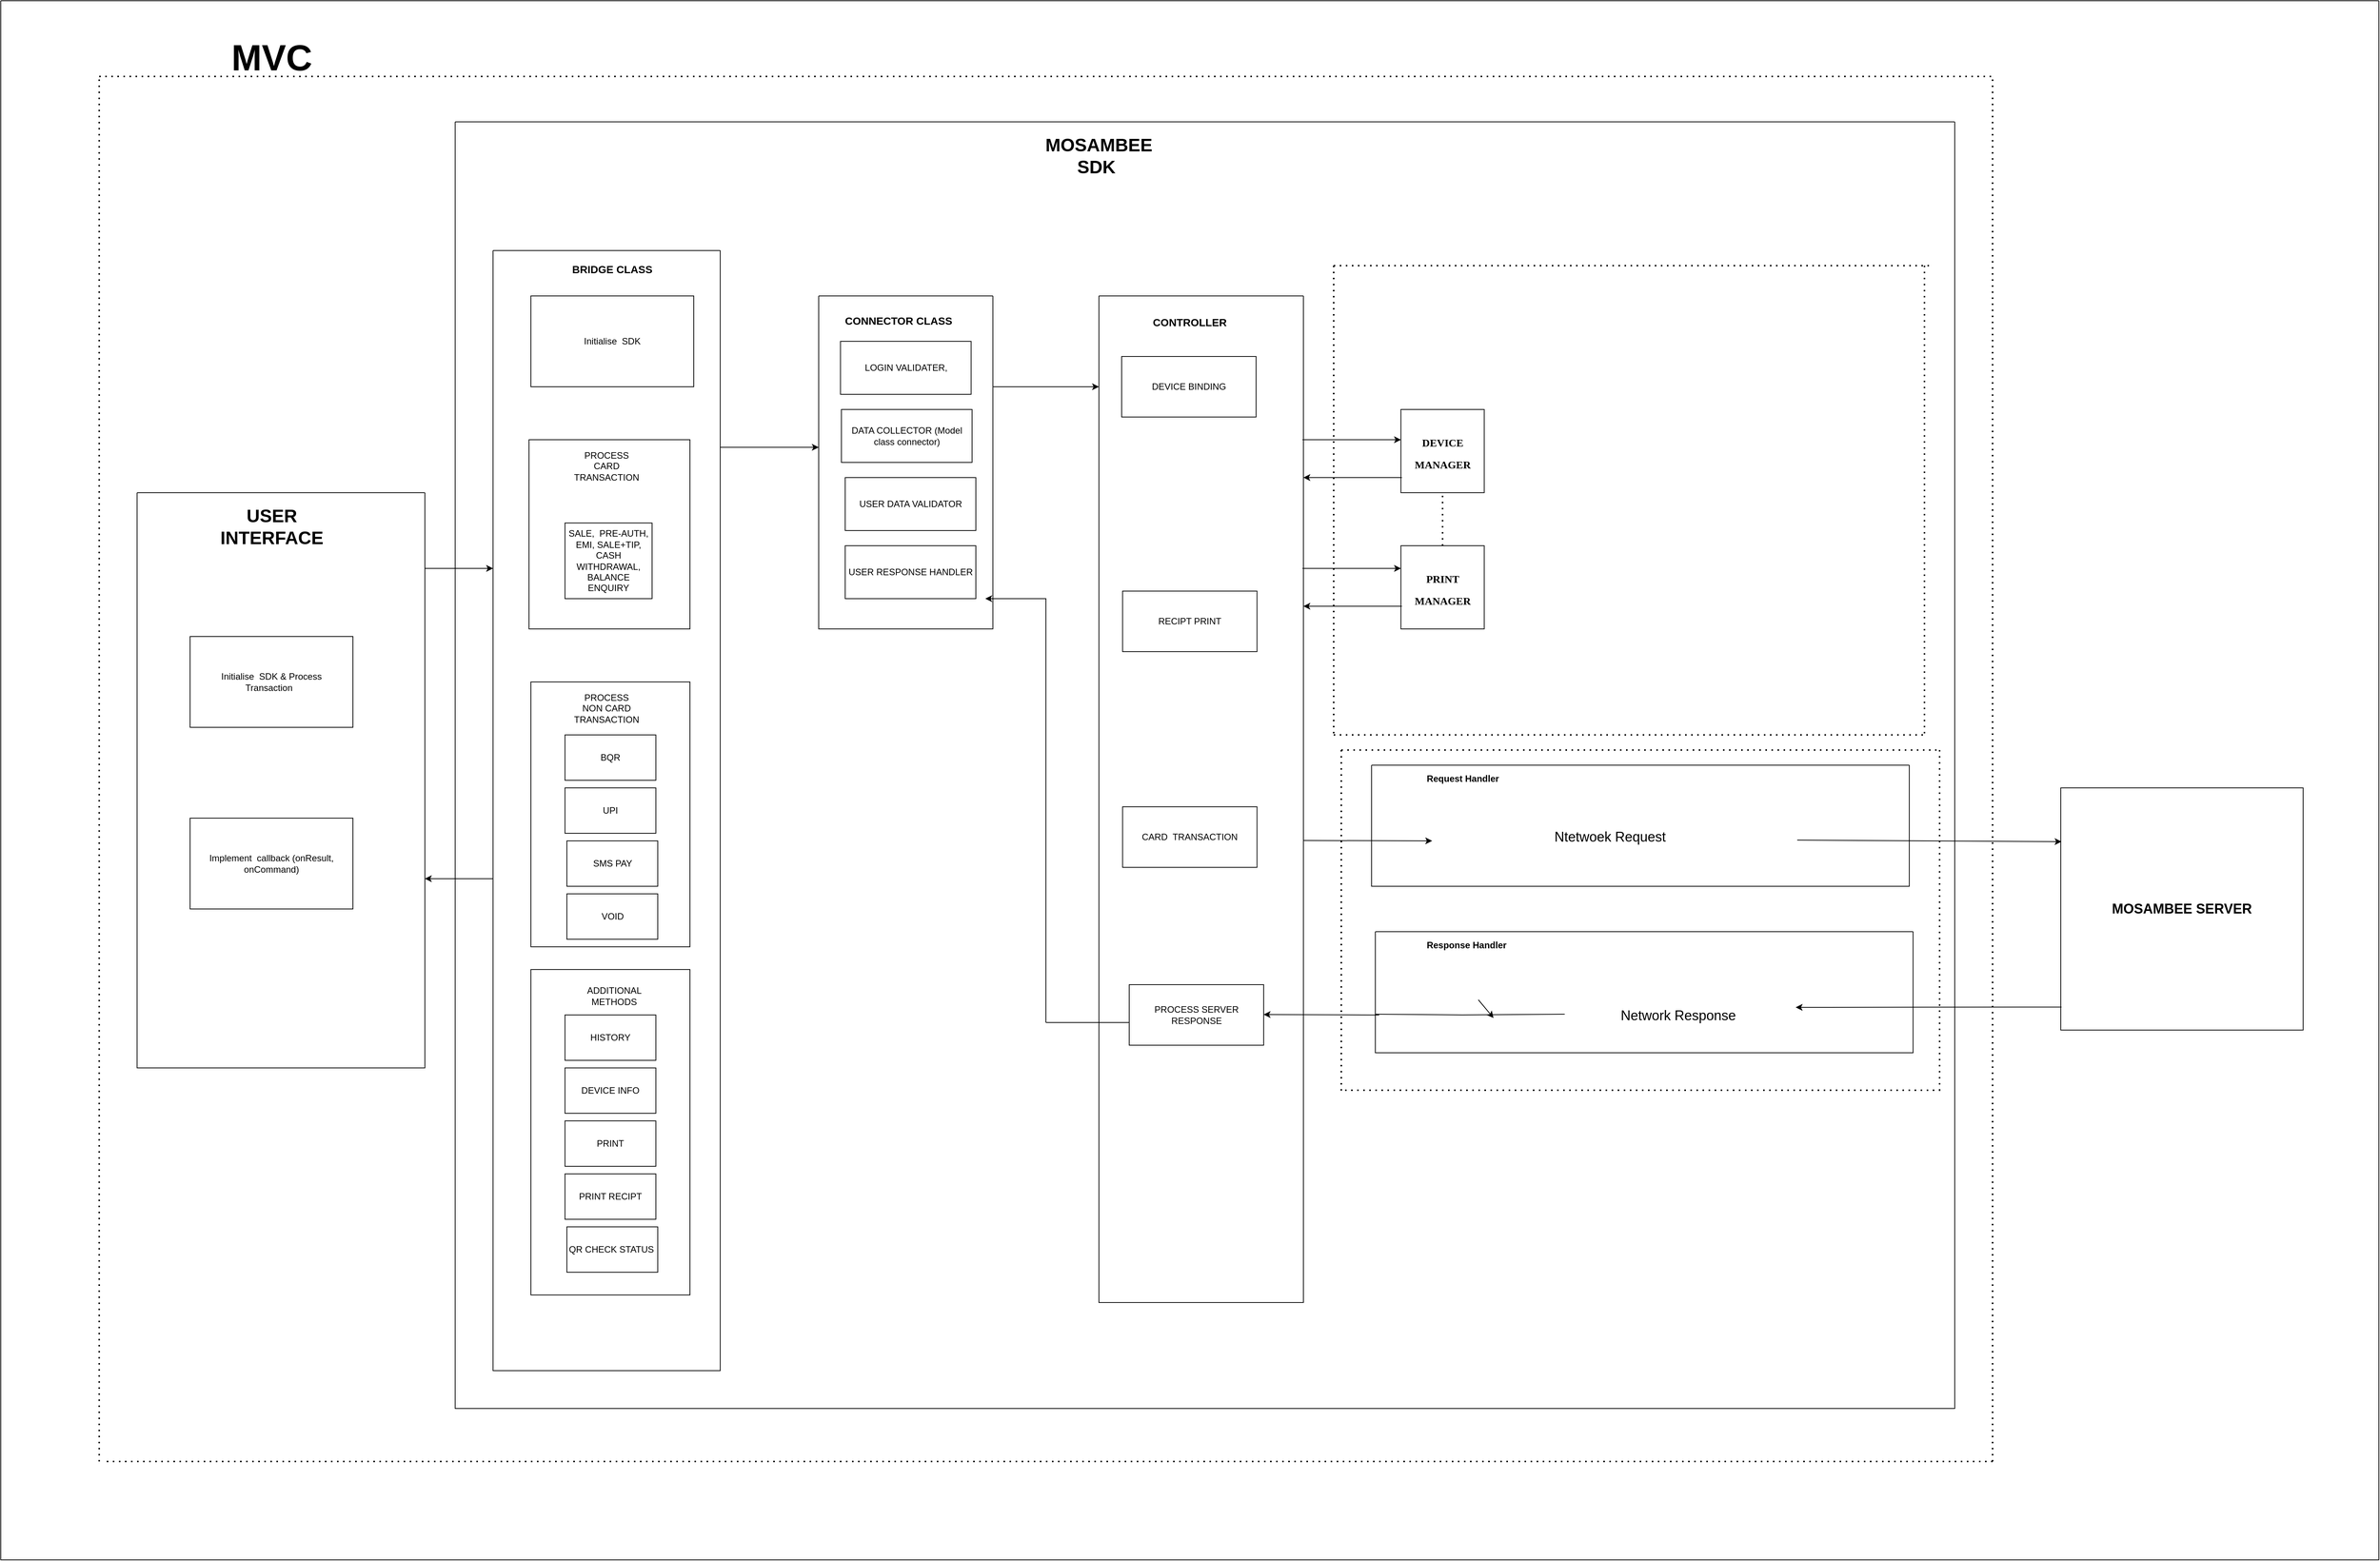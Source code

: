 <mxfile version="22.0.4" type="github">
  <diagram name="Page-1" id="NpnGOJUWLHFRkJNVtOp6">
    <mxGraphModel dx="1492" dy="918" grid="1" gridSize="10" guides="1" tooltips="1" connect="1" arrows="1" fold="1" page="1" pageScale="1" pageWidth="1200" pageHeight="1920" math="0" shadow="0">
      <root>
        <mxCell id="0" />
        <mxCell id="1" parent="0" />
        <mxCell id="hueX5dcjuDWO7ilz0TYt-2" value="" style="swimlane;startSize=0;" parent="1" vertex="1">
          <mxGeometry x="210" y="980" width="380" height="760" as="geometry" />
        </mxCell>
        <mxCell id="hueX5dcjuDWO7ilz0TYt-15" value="Implement&amp;nbsp; callback (onResult, onCommand)" style="rounded=0;whiteSpace=wrap;html=1;" parent="hueX5dcjuDWO7ilz0TYt-2" vertex="1">
          <mxGeometry x="70" y="430" width="215" height="120" as="geometry" />
        </mxCell>
        <mxCell id="hueX5dcjuDWO7ilz0TYt-14" value="Initialise&amp;nbsp; SDK &amp;amp; Process&lt;br&gt;Transaction&amp;nbsp;&amp;nbsp;" style="rounded=0;whiteSpace=wrap;html=1;" parent="hueX5dcjuDWO7ilz0TYt-2" vertex="1">
          <mxGeometry x="70" y="190" width="215" height="120" as="geometry" />
        </mxCell>
        <mxCell id="hueX5dcjuDWO7ilz0TYt-136" value="&lt;h1&gt;USER INTERFACE&lt;/h1&gt;" style="text;html=1;strokeColor=none;fillColor=none;align=center;verticalAlign=middle;whiteSpace=wrap;rounded=0;" parent="hueX5dcjuDWO7ilz0TYt-2" vertex="1">
          <mxGeometry x="148" y="30" width="60" height="30" as="geometry" />
        </mxCell>
        <mxCell id="hueX5dcjuDWO7ilz0TYt-16" value="" style="endArrow=none;dashed=1;html=1;dashPattern=1 3;strokeWidth=2;rounded=0;" parent="1" edge="1">
          <mxGeometry width="50" height="50" relative="1" as="geometry">
            <mxPoint x="640" y="2200" as="sourcePoint" />
            <mxPoint x="640" y="2200" as="targetPoint" />
          </mxGeometry>
        </mxCell>
        <mxCell id="hueX5dcjuDWO7ilz0TYt-17" value="" style="swimlane;startSize=0;" parent="1" vertex="1">
          <mxGeometry x="680" y="660" width="300" height="1480" as="geometry" />
        </mxCell>
        <mxCell id="hueX5dcjuDWO7ilz0TYt-18" value="&lt;h3&gt;&amp;nbsp;BRIDGE CLASS&lt;/h3&gt;" style="text;html=1;align=center;verticalAlign=middle;resizable=0;points=[];autosize=1;strokeColor=none;fillColor=none;" parent="hueX5dcjuDWO7ilz0TYt-17" vertex="1">
          <mxGeometry x="90" y="-5" width="130" height="60" as="geometry" />
        </mxCell>
        <mxCell id="hueX5dcjuDWO7ilz0TYt-13" value="Initialise&amp;nbsp; SDK" style="rounded=0;whiteSpace=wrap;html=1;" parent="hueX5dcjuDWO7ilz0TYt-17" vertex="1">
          <mxGeometry x="50" y="60" width="215" height="120" as="geometry" />
        </mxCell>
        <mxCell id="hueX5dcjuDWO7ilz0TYt-12" value="" style="rounded=0;whiteSpace=wrap;html=1;" parent="hueX5dcjuDWO7ilz0TYt-17" vertex="1">
          <mxGeometry x="47.5" y="250" width="212.5" height="250" as="geometry" />
        </mxCell>
        <mxCell id="hueX5dcjuDWO7ilz0TYt-19" value="" style="rounded=0;whiteSpace=wrap;html=1;" parent="hueX5dcjuDWO7ilz0TYt-17" vertex="1">
          <mxGeometry x="50" y="570" width="210" height="350" as="geometry" />
        </mxCell>
        <mxCell id="hueX5dcjuDWO7ilz0TYt-11" value="" style="rounded=0;whiteSpace=wrap;html=1;direction=west;" parent="hueX5dcjuDWO7ilz0TYt-17" vertex="1">
          <mxGeometry x="50" y="950" width="210" height="430" as="geometry" />
        </mxCell>
        <mxCell id="hueX5dcjuDWO7ilz0TYt-20" value="PROCESS CARD TRANSACTION" style="text;html=1;strokeColor=none;fillColor=none;align=center;verticalAlign=middle;whiteSpace=wrap;rounded=0;" parent="hueX5dcjuDWO7ilz0TYt-17" vertex="1">
          <mxGeometry x="120" y="270" width="60" height="30" as="geometry" />
        </mxCell>
        <mxCell id="hueX5dcjuDWO7ilz0TYt-21" value="SALE,&amp;nbsp; PRE-AUTH, EMI, SALE+TIP, CASH WITHDRAWAL, BALANCE ENQUIRY" style="rounded=0;whiteSpace=wrap;html=1;" parent="hueX5dcjuDWO7ilz0TYt-17" vertex="1">
          <mxGeometry x="95" y="360" width="115" height="100" as="geometry" />
        </mxCell>
        <mxCell id="hueX5dcjuDWO7ilz0TYt-31" value="BQR" style="rounded=0;whiteSpace=wrap;html=1;" parent="hueX5dcjuDWO7ilz0TYt-17" vertex="1">
          <mxGeometry x="95" y="640" width="120" height="60" as="geometry" />
        </mxCell>
        <mxCell id="hueX5dcjuDWO7ilz0TYt-30" value="UPI" style="rounded=0;whiteSpace=wrap;html=1;" parent="hueX5dcjuDWO7ilz0TYt-17" vertex="1">
          <mxGeometry x="95" y="710" width="120" height="60" as="geometry" />
        </mxCell>
        <mxCell id="hueX5dcjuDWO7ilz0TYt-29" value="SMS PAY" style="rounded=0;whiteSpace=wrap;html=1;" parent="hueX5dcjuDWO7ilz0TYt-17" vertex="1">
          <mxGeometry x="97.5" y="780" width="120" height="60" as="geometry" />
        </mxCell>
        <mxCell id="hueX5dcjuDWO7ilz0TYt-32" value="PROCESS NON CARD TRANSACTION" style="text;html=1;strokeColor=none;fillColor=none;align=center;verticalAlign=middle;whiteSpace=wrap;rounded=0;" parent="hueX5dcjuDWO7ilz0TYt-17" vertex="1">
          <mxGeometry x="120" y="590" width="60" height="30" as="geometry" />
        </mxCell>
        <mxCell id="hueX5dcjuDWO7ilz0TYt-33" value="ADDITIONAL METHODS" style="text;html=1;strokeColor=none;fillColor=none;align=center;verticalAlign=middle;whiteSpace=wrap;rounded=0;" parent="hueX5dcjuDWO7ilz0TYt-17" vertex="1">
          <mxGeometry x="130" y="970" width="60" height="30" as="geometry" />
        </mxCell>
        <mxCell id="hueX5dcjuDWO7ilz0TYt-36" value="VOID" style="rounded=0;whiteSpace=wrap;html=1;" parent="hueX5dcjuDWO7ilz0TYt-17" vertex="1">
          <mxGeometry x="97.5" y="850" width="120" height="60" as="geometry" />
        </mxCell>
        <mxCell id="hueX5dcjuDWO7ilz0TYt-35" value="HISTORY" style="rounded=0;whiteSpace=wrap;html=1;" parent="hueX5dcjuDWO7ilz0TYt-17" vertex="1">
          <mxGeometry x="95" y="1010" width="120" height="60" as="geometry" />
        </mxCell>
        <mxCell id="hueX5dcjuDWO7ilz0TYt-34" value="DEVICE INFO" style="rounded=0;whiteSpace=wrap;html=1;" parent="hueX5dcjuDWO7ilz0TYt-17" vertex="1">
          <mxGeometry x="95" y="1080" width="120" height="60" as="geometry" />
        </mxCell>
        <mxCell id="hueX5dcjuDWO7ilz0TYt-37" value="PRINT" style="rounded=0;whiteSpace=wrap;html=1;" parent="hueX5dcjuDWO7ilz0TYt-17" vertex="1">
          <mxGeometry x="95" y="1150" width="120" height="60" as="geometry" />
        </mxCell>
        <mxCell id="hueX5dcjuDWO7ilz0TYt-39" value="PRINT RECIPT" style="rounded=0;whiteSpace=wrap;html=1;" parent="hueX5dcjuDWO7ilz0TYt-17" vertex="1">
          <mxGeometry x="95" y="1220" width="120" height="60" as="geometry" />
        </mxCell>
        <mxCell id="hueX5dcjuDWO7ilz0TYt-40" value="QR CHECK STATUS&amp;nbsp;" style="rounded=0;whiteSpace=wrap;html=1;" parent="hueX5dcjuDWO7ilz0TYt-17" vertex="1">
          <mxGeometry x="97.5" y="1290" width="120" height="60" as="geometry" />
        </mxCell>
        <mxCell id="hueX5dcjuDWO7ilz0TYt-41" value="" style="swimlane;startSize=0;" parent="1" vertex="1">
          <mxGeometry x="1110" y="720" width="230" height="440" as="geometry" />
        </mxCell>
        <mxCell id="hueX5dcjuDWO7ilz0TYt-42" value="&lt;h3&gt;CONNECTOR CLASS&lt;/h3&gt;" style="text;html=1;align=center;verticalAlign=middle;resizable=0;points=[];autosize=1;strokeColor=none;fillColor=none;" parent="hueX5dcjuDWO7ilz0TYt-41" vertex="1">
          <mxGeometry x="20" y="3" width="170" height="60" as="geometry" />
        </mxCell>
        <mxCell id="hueX5dcjuDWO7ilz0TYt-46" value="LOGIN VALIDATER," style="rounded=0;whiteSpace=wrap;html=1;" parent="hueX5dcjuDWO7ilz0TYt-41" vertex="1">
          <mxGeometry x="28.75" y="60" width="172.5" height="70" as="geometry" />
        </mxCell>
        <mxCell id="hueX5dcjuDWO7ilz0TYt-50" value="DATA COLLECTOR (Model class connector)" style="rounded=0;whiteSpace=wrap;html=1;" parent="hueX5dcjuDWO7ilz0TYt-41" vertex="1">
          <mxGeometry x="30" y="150" width="172.5" height="70" as="geometry" />
        </mxCell>
        <mxCell id="hueX5dcjuDWO7ilz0TYt-49" value="USER DATA VALIDATOR" style="rounded=0;whiteSpace=wrap;html=1;" parent="hueX5dcjuDWO7ilz0TYt-41" vertex="1">
          <mxGeometry x="35" y="240" width="172.5" height="70" as="geometry" />
        </mxCell>
        <mxCell id="hueX5dcjuDWO7ilz0TYt-48" value="USER RESPONSE HANDLER" style="rounded=0;whiteSpace=wrap;html=1;" parent="hueX5dcjuDWO7ilz0TYt-41" vertex="1">
          <mxGeometry x="35" y="330" width="172.5" height="70" as="geometry" />
        </mxCell>
        <mxCell id="hueX5dcjuDWO7ilz0TYt-43" value="" style="swimlane;startSize=0;" parent="1" vertex="1">
          <mxGeometry x="1480" y="720" width="270" height="1330" as="geometry" />
        </mxCell>
        <mxCell id="hueX5dcjuDWO7ilz0TYt-51" value="&lt;h3&gt;CONTROLLER&lt;/h3&gt;" style="text;html=1;strokeColor=none;fillColor=none;align=center;verticalAlign=middle;whiteSpace=wrap;rounded=0;" parent="hueX5dcjuDWO7ilz0TYt-43" vertex="1">
          <mxGeometry x="90" y="20" width="60" height="30" as="geometry" />
        </mxCell>
        <mxCell id="hueX5dcjuDWO7ilz0TYt-45" value="DEVICE BINDING" style="rounded=0;whiteSpace=wrap;html=1;" parent="hueX5dcjuDWO7ilz0TYt-43" vertex="1">
          <mxGeometry x="30" y="80" width="177.5" height="80" as="geometry" />
        </mxCell>
        <mxCell id="hueX5dcjuDWO7ilz0TYt-53" value="PROCESS SERVER RESPONSE" style="rounded=0;whiteSpace=wrap;html=1;" parent="hueX5dcjuDWO7ilz0TYt-43" vertex="1">
          <mxGeometry x="40" y="910" width="177.5" height="80" as="geometry" />
        </mxCell>
        <mxCell id="hueX5dcjuDWO7ilz0TYt-165" value="" style="endArrow=classic;html=1;rounded=0;exitX=0.007;exitY=0.688;exitDx=0;exitDy=0;exitPerimeter=0;" parent="hueX5dcjuDWO7ilz0TYt-43" source="hueX5dcjuDWO7ilz0TYt-101" edge="1">
          <mxGeometry width="50" height="50" relative="1" as="geometry">
            <mxPoint x="287.5" y="949.5" as="sourcePoint" />
            <mxPoint x="217.5" y="949.5" as="targetPoint" />
          </mxGeometry>
        </mxCell>
        <mxCell id="hueX5dcjuDWO7ilz0TYt-56" value="&lt;h1&gt;&lt;font face=&quot;Times New Roman&quot;&gt;&lt;span style=&quot;font-size: 14px;&quot;&gt;DEVICE MANAGER&lt;/span&gt;&lt;/font&gt;&lt;/h1&gt;" style="whiteSpace=wrap;html=1;aspect=fixed;" parent="1" vertex="1">
          <mxGeometry x="1878.75" y="870" width="110" height="110" as="geometry" />
        </mxCell>
        <mxCell id="hueX5dcjuDWO7ilz0TYt-81" value="" style="swimlane;startSize=0;" parent="1" vertex="1">
          <mxGeometry x="1840" y="1340" width="710" height="160" as="geometry" />
        </mxCell>
        <mxCell id="hueX5dcjuDWO7ilz0TYt-82" value="&lt;h4&gt;Request Handler&lt;/h4&gt;" style="text;html=1;align=center;verticalAlign=middle;resizable=0;points=[];autosize=1;strokeColor=none;fillColor=none;" parent="hueX5dcjuDWO7ilz0TYt-81" vertex="1">
          <mxGeometry x="62" y="-12" width="116" height="60" as="geometry" />
        </mxCell>
        <mxCell id="hueX5dcjuDWO7ilz0TYt-101" value="" style="swimlane;startSize=0;" parent="1" vertex="1">
          <mxGeometry x="1845" y="1560" width="710" height="160" as="geometry" />
        </mxCell>
        <mxCell id="hueX5dcjuDWO7ilz0TYt-102" value="&lt;h4&gt;Response Handler&lt;/h4&gt;" style="text;html=1;align=center;verticalAlign=middle;resizable=0;points=[];autosize=1;strokeColor=none;fillColor=none;" parent="hueX5dcjuDWO7ilz0TYt-101" vertex="1">
          <mxGeometry x="55" y="-12" width="130" height="60" as="geometry" />
        </mxCell>
        <mxCell id="hueX5dcjuDWO7ilz0TYt-114" value="" style="endArrow=classic;html=1;rounded=0;exitX=1;exitY=0.5;exitDx=0;exitDy=0;exitPerimeter=0;entryX=0;entryY=0.5;entryDx=0;entryDy=0;entryPerimeter=0;" parent="hueX5dcjuDWO7ilz0TYt-101" edge="1">
          <mxGeometry width="50" height="50" relative="1" as="geometry">
            <mxPoint x="136" y="90" as="sourcePoint" />
            <mxPoint x="156" y="114" as="targetPoint" />
          </mxGeometry>
        </mxCell>
        <mxCell id="hueX5dcjuDWO7ilz0TYt-167" value="" style="endArrow=none;html=1;rounded=0;" parent="hueX5dcjuDWO7ilz0TYt-101" edge="1">
          <mxGeometry width="50" height="50" relative="1" as="geometry">
            <mxPoint y="109" as="sourcePoint" />
            <mxPoint x="250" y="109" as="targetPoint" />
            <Array as="points">
              <mxPoint x="115" y="110" />
            </Array>
          </mxGeometry>
        </mxCell>
        <mxCell id="hueX5dcjuDWO7ilz0TYt-137" value="&lt;h2&gt;MOSAMBEE SERVER&lt;/h2&gt;" style="whiteSpace=wrap;html=1;aspect=fixed;" parent="1" vertex="1">
          <mxGeometry x="2750" y="1370" width="320" height="320" as="geometry" />
        </mxCell>
        <mxCell id="hueX5dcjuDWO7ilz0TYt-139" value="" style="endArrow=none;dashed=1;html=1;dashPattern=1 3;strokeWidth=2;rounded=0;" parent="1" edge="1">
          <mxGeometry width="50" height="50" relative="1" as="geometry">
            <mxPoint x="160" y="430" as="sourcePoint" />
            <mxPoint x="2660" y="430" as="targetPoint" />
          </mxGeometry>
        </mxCell>
        <mxCell id="hueX5dcjuDWO7ilz0TYt-140" value="" style="endArrow=none;dashed=1;html=1;dashPattern=1 3;strokeWidth=2;rounded=0;" parent="1" edge="1">
          <mxGeometry width="50" height="50" relative="1" as="geometry">
            <mxPoint x="2660" y="2260" as="sourcePoint" />
            <mxPoint x="2660" y="430" as="targetPoint" />
          </mxGeometry>
        </mxCell>
        <mxCell id="hueX5dcjuDWO7ilz0TYt-141" value="" style="endArrow=none;dashed=1;html=1;dashPattern=1 3;strokeWidth=2;rounded=0;" parent="1" edge="1">
          <mxGeometry width="50" height="50" relative="1" as="geometry">
            <mxPoint x="170" y="2260" as="sourcePoint" />
            <mxPoint x="2660" y="2260" as="targetPoint" />
          </mxGeometry>
        </mxCell>
        <mxCell id="hueX5dcjuDWO7ilz0TYt-142" value="" style="endArrow=classic;html=1;rounded=0;" parent="1" edge="1">
          <mxGeometry width="50" height="50" relative="1" as="geometry">
            <mxPoint x="980" y="920" as="sourcePoint" />
            <mxPoint x="1110" y="920" as="targetPoint" />
          </mxGeometry>
        </mxCell>
        <mxCell id="hueX5dcjuDWO7ilz0TYt-144" value="" style="endArrow=classic;html=1;rounded=0;" parent="1" edge="1">
          <mxGeometry width="50" height="50" relative="1" as="geometry">
            <mxPoint x="590" y="1080" as="sourcePoint" />
            <mxPoint x="680" y="1080" as="targetPoint" />
          </mxGeometry>
        </mxCell>
        <mxCell id="hueX5dcjuDWO7ilz0TYt-145" value="" style="endArrow=classic;html=1;rounded=0;" parent="1" edge="1">
          <mxGeometry width="50" height="50" relative="1" as="geometry">
            <mxPoint x="680" y="1490" as="sourcePoint" />
            <mxPoint x="590" y="1490" as="targetPoint" />
          </mxGeometry>
        </mxCell>
        <mxCell id="hueX5dcjuDWO7ilz0TYt-150" value="" style="endArrow=classic;html=1;rounded=0;entryX=0.003;entryY=0.222;entryDx=0;entryDy=0;entryPerimeter=0;exitX=1;exitY=0.5;exitDx=0;exitDy=0;exitPerimeter=0;" parent="1" target="hueX5dcjuDWO7ilz0TYt-137" edge="1">
          <mxGeometry width="50" height="50" relative="1" as="geometry">
            <mxPoint x="2402" y="1439" as="sourcePoint" />
            <mxPoint x="2680" y="1440" as="targetPoint" />
          </mxGeometry>
        </mxCell>
        <mxCell id="hueX5dcjuDWO7ilz0TYt-151" value="" style="endArrow=classic;html=1;rounded=0;" parent="1" edge="1">
          <mxGeometry width="50" height="50" relative="1" as="geometry">
            <mxPoint x="1748.75" y="910" as="sourcePoint" />
            <mxPoint x="1878.75" y="910" as="targetPoint" />
          </mxGeometry>
        </mxCell>
        <mxCell id="hueX5dcjuDWO7ilz0TYt-154" value="" style="endArrow=classic;html=1;rounded=0;entryX=1;entryY=0.5;entryDx=0;entryDy=0;entryPerimeter=0;exitX=0.003;exitY=0.905;exitDx=0;exitDy=0;exitPerimeter=0;" parent="1" source="hueX5dcjuDWO7ilz0TYt-137" edge="1">
          <mxGeometry width="50" height="50" relative="1" as="geometry">
            <mxPoint x="2750" y="1640" as="sourcePoint" />
            <mxPoint x="2400" y="1660" as="targetPoint" />
          </mxGeometry>
        </mxCell>
        <mxCell id="hueX5dcjuDWO7ilz0TYt-155" value="" style="endArrow=classic;html=1;rounded=0;" parent="1" edge="1">
          <mxGeometry width="50" height="50" relative="1" as="geometry">
            <mxPoint x="1880" y="960" as="sourcePoint" />
            <mxPoint x="1750" y="960" as="targetPoint" />
          </mxGeometry>
        </mxCell>
        <mxCell id="hueX5dcjuDWO7ilz0TYt-159" value="" style="endArrow=classic;html=1;rounded=0;exitX=1;exitY=0.541;exitDx=0;exitDy=0;exitPerimeter=0;" parent="1" source="hueX5dcjuDWO7ilz0TYt-43" edge="1">
          <mxGeometry width="50" height="50" relative="1" as="geometry">
            <mxPoint x="1790" y="1440" as="sourcePoint" />
            <mxPoint x="1920" y="1440" as="targetPoint" />
          </mxGeometry>
        </mxCell>
        <mxCell id="hueX5dcjuDWO7ilz0TYt-171" value="" style="endArrow=classic;html=1;rounded=0;" parent="1" edge="1">
          <mxGeometry width="50" height="50" relative="1" as="geometry">
            <mxPoint x="1340" y="840" as="sourcePoint" />
            <mxPoint x="1480" y="840" as="targetPoint" />
          </mxGeometry>
        </mxCell>
        <mxCell id="hueX5dcjuDWO7ilz0TYt-178" value="" style="endArrow=classic;html=1;rounded=0;" parent="1" edge="1">
          <mxGeometry width="50" height="50" relative="1" as="geometry">
            <mxPoint x="1410" y="1680" as="sourcePoint" />
            <mxPoint x="1330" y="1120" as="targetPoint" />
            <Array as="points">
              <mxPoint x="1410" y="1120" />
            </Array>
          </mxGeometry>
        </mxCell>
        <mxCell id="hueX5dcjuDWO7ilz0TYt-183" value="" style="endArrow=none;html=1;rounded=0;" parent="1" edge="1">
          <mxGeometry width="50" height="50" relative="1" as="geometry">
            <mxPoint x="1410" y="1680" as="sourcePoint" />
            <mxPoint x="1520" y="1680" as="targetPoint" />
          </mxGeometry>
        </mxCell>
        <mxCell id="hueX5dcjuDWO7ilz0TYt-188" value="&lt;h1&gt;&lt;font face=&quot;Times New Roman&quot;&gt;&lt;span style=&quot;font-size: 14px;&quot;&gt;PRINT MANAGER&lt;/span&gt;&lt;/font&gt;&lt;/h1&gt;" style="whiteSpace=wrap;html=1;aspect=fixed;" parent="1" vertex="1">
          <mxGeometry x="1878.75" y="1050" width="110" height="110" as="geometry" />
        </mxCell>
        <mxCell id="hueX5dcjuDWO7ilz0TYt-189" value="" style="endArrow=none;dashed=1;html=1;dashPattern=1 3;strokeWidth=2;rounded=0;entryX=0.5;entryY=1;entryDx=0;entryDy=0;exitX=0.5;exitY=0;exitDx=0;exitDy=0;" parent="1" source="hueX5dcjuDWO7ilz0TYt-188" target="hueX5dcjuDWO7ilz0TYt-56" edge="1">
          <mxGeometry width="50" height="50" relative="1" as="geometry">
            <mxPoint x="1900" y="1050" as="sourcePoint" />
            <mxPoint x="1950" y="1000" as="targetPoint" />
          </mxGeometry>
        </mxCell>
        <mxCell id="hueX5dcjuDWO7ilz0TYt-190" value="" style="endArrow=classic;html=1;rounded=0;" parent="1" edge="1">
          <mxGeometry width="50" height="50" relative="1" as="geometry">
            <mxPoint x="1880" y="1130" as="sourcePoint" />
            <mxPoint x="1750" y="1130" as="targetPoint" />
          </mxGeometry>
        </mxCell>
        <mxCell id="hueX5dcjuDWO7ilz0TYt-191" value="" style="endArrow=classic;html=1;rounded=0;" parent="1" edge="1">
          <mxGeometry width="50" height="50" relative="1" as="geometry">
            <mxPoint x="1748.75" y="1080" as="sourcePoint" />
            <mxPoint x="1878.75" y="1080" as="targetPoint" />
          </mxGeometry>
        </mxCell>
        <mxCell id="hueX5dcjuDWO7ilz0TYt-193" value="" style="swimlane;startSize=0;" parent="1" vertex="1">
          <mxGeometry x="630" y="490" width="1980" height="1700" as="geometry" />
        </mxCell>
        <mxCell id="hueX5dcjuDWO7ilz0TYt-194" value="" style="endArrow=none;dashed=1;html=1;dashPattern=1 3;strokeWidth=2;rounded=0;" parent="1" edge="1">
          <mxGeometry width="50" height="50" relative="1" as="geometry">
            <mxPoint x="160" y="2260" as="sourcePoint" />
            <mxPoint x="160" y="430" as="targetPoint" />
          </mxGeometry>
        </mxCell>
        <mxCell id="hueX5dcjuDWO7ilz0TYt-195" value="&lt;h1&gt;&lt;font style=&quot;font-size: 48px;&quot;&gt;MVC&lt;/font&gt;&lt;/h1&gt;" style="text;html=1;strokeColor=none;fillColor=none;align=center;verticalAlign=middle;whiteSpace=wrap;rounded=0;" parent="1" vertex="1">
          <mxGeometry x="358" y="390" width="60" height="30" as="geometry" />
        </mxCell>
        <mxCell id="hueX5dcjuDWO7ilz0TYt-197" value="" style="swimlane;startSize=0;" parent="1" vertex="1">
          <mxGeometry x="30" y="330" width="3140" height="2060" as="geometry" />
        </mxCell>
        <mxCell id="hueX5dcjuDWO7ilz0TYt-198" value="" style="endArrow=none;dashed=1;html=1;dashPattern=1 3;strokeWidth=2;rounded=0;" parent="hueX5dcjuDWO7ilz0TYt-197" edge="1">
          <mxGeometry width="50" height="50" relative="1" as="geometry">
            <mxPoint x="1775" y="1439.5" as="sourcePoint" />
            <mxPoint x="2565" y="1439.5" as="targetPoint" />
          </mxGeometry>
        </mxCell>
        <mxCell id="hueX5dcjuDWO7ilz0TYt-218" value="" style="endArrow=none;dashed=1;html=1;dashPattern=1 3;strokeWidth=2;rounded=0;" parent="hueX5dcjuDWO7ilz0TYt-197" edge="1">
          <mxGeometry width="50" height="50" relative="1" as="geometry">
            <mxPoint x="1770" y="990" as="sourcePoint" />
            <mxPoint x="2560" y="990" as="targetPoint" />
          </mxGeometry>
        </mxCell>
        <mxCell id="hueX5dcjuDWO7ilz0TYt-226" value="" style="endArrow=none;dashed=1;html=1;dashPattern=1 3;strokeWidth=2;rounded=0;" parent="hueX5dcjuDWO7ilz0TYt-197" edge="1">
          <mxGeometry width="50" height="50" relative="1" as="geometry">
            <mxPoint x="1770" y="990" as="sourcePoint" />
            <mxPoint x="1770" y="1440" as="targetPoint" />
          </mxGeometry>
        </mxCell>
        <mxCell id="hueX5dcjuDWO7ilz0TYt-225" value="" style="endArrow=none;dashed=1;html=1;dashPattern=1 3;strokeWidth=2;rounded=0;" parent="hueX5dcjuDWO7ilz0TYt-197" edge="1">
          <mxGeometry width="50" height="50" relative="1" as="geometry">
            <mxPoint x="2560" y="990" as="sourcePoint" />
            <mxPoint x="2560" y="1440" as="targetPoint" />
          </mxGeometry>
        </mxCell>
        <mxCell id="hueX5dcjuDWO7ilz0TYt-219" value="" style="endArrow=none;dashed=1;html=1;dashPattern=1 3;strokeWidth=2;rounded=0;" parent="hueX5dcjuDWO7ilz0TYt-197" edge="1">
          <mxGeometry width="50" height="50" relative="1" as="geometry">
            <mxPoint x="1760" y="970" as="sourcePoint" />
            <mxPoint x="2540" y="970" as="targetPoint" />
          </mxGeometry>
        </mxCell>
        <mxCell id="hueX5dcjuDWO7ilz0TYt-220" value="" style="endArrow=none;dashed=1;html=1;dashPattern=1 3;strokeWidth=2;rounded=0;" parent="hueX5dcjuDWO7ilz0TYt-197" edge="1">
          <mxGeometry width="50" height="50" relative="1" as="geometry">
            <mxPoint x="1760" y="350" as="sourcePoint" />
            <mxPoint x="2550" y="350" as="targetPoint" />
          </mxGeometry>
        </mxCell>
        <mxCell id="hueX5dcjuDWO7ilz0TYt-224" value="" style="endArrow=none;dashed=1;html=1;dashPattern=1 3;strokeWidth=2;rounded=0;" parent="hueX5dcjuDWO7ilz0TYt-197" edge="1">
          <mxGeometry width="50" height="50" relative="1" as="geometry">
            <mxPoint x="2540" y="350" as="sourcePoint" />
            <mxPoint x="2540" y="970" as="targetPoint" />
          </mxGeometry>
        </mxCell>
        <mxCell id="hueX5dcjuDWO7ilz0TYt-236" value="" style="endArrow=none;dashed=1;html=1;dashPattern=1 3;strokeWidth=2;rounded=0;" parent="hueX5dcjuDWO7ilz0TYt-197" edge="1">
          <mxGeometry width="50" height="50" relative="1" as="geometry">
            <mxPoint x="1760" y="350" as="sourcePoint" />
            <mxPoint x="1760" y="970" as="targetPoint" />
          </mxGeometry>
        </mxCell>
        <mxCell id="hueX5dcjuDWO7ilz0TYt-146" value="&lt;h1&gt;MOSAMBEE SDK&amp;nbsp;&lt;/h1&gt;" style="text;html=1;strokeColor=none;fillColor=none;align=center;verticalAlign=middle;whiteSpace=wrap;rounded=0;" parent="hueX5dcjuDWO7ilz0TYt-197" vertex="1">
          <mxGeometry x="1420" y="190" width="60" height="30" as="geometry" />
        </mxCell>
        <mxCell id="VBOAj23bQzCEIgbLaRBV-1" value="&lt;font style=&quot;font-size: 18px;&quot;&gt;Ntetwoek Request&lt;/font&gt;" style="text;html=1;strokeColor=none;fillColor=none;align=center;verticalAlign=middle;whiteSpace=wrap;rounded=0;" parent="hueX5dcjuDWO7ilz0TYt-197" vertex="1">
          <mxGeometry x="1980" y="1090" width="290" height="30" as="geometry" />
        </mxCell>
        <mxCell id="VBOAj23bQzCEIgbLaRBV-2" value="&lt;font style=&quot;font-size: 18px;&quot;&gt;Network Response&lt;/font&gt;" style="text;html=1;strokeColor=none;fillColor=none;align=center;verticalAlign=middle;whiteSpace=wrap;rounded=0;" parent="hueX5dcjuDWO7ilz0TYt-197" vertex="1">
          <mxGeometry x="2060" y="1326" width="310" height="30" as="geometry" />
        </mxCell>
        <mxCell id="hueX5dcjuDWO7ilz0TYt-59" value="CARD&amp;nbsp; TRANSACTION" style="rounded=0;whiteSpace=wrap;html=1;" parent="hueX5dcjuDWO7ilz0TYt-197" vertex="1">
          <mxGeometry x="1481.25" y="1065" width="177.5" height="80" as="geometry" />
        </mxCell>
        <mxCell id="hueX5dcjuDWO7ilz0TYt-58" value="RECIPT PRINT" style="rounded=0;whiteSpace=wrap;html=1;" parent="hueX5dcjuDWO7ilz0TYt-197" vertex="1">
          <mxGeometry x="1481.25" y="780" width="177.5" height="80" as="geometry" />
        </mxCell>
      </root>
    </mxGraphModel>
  </diagram>
</mxfile>
